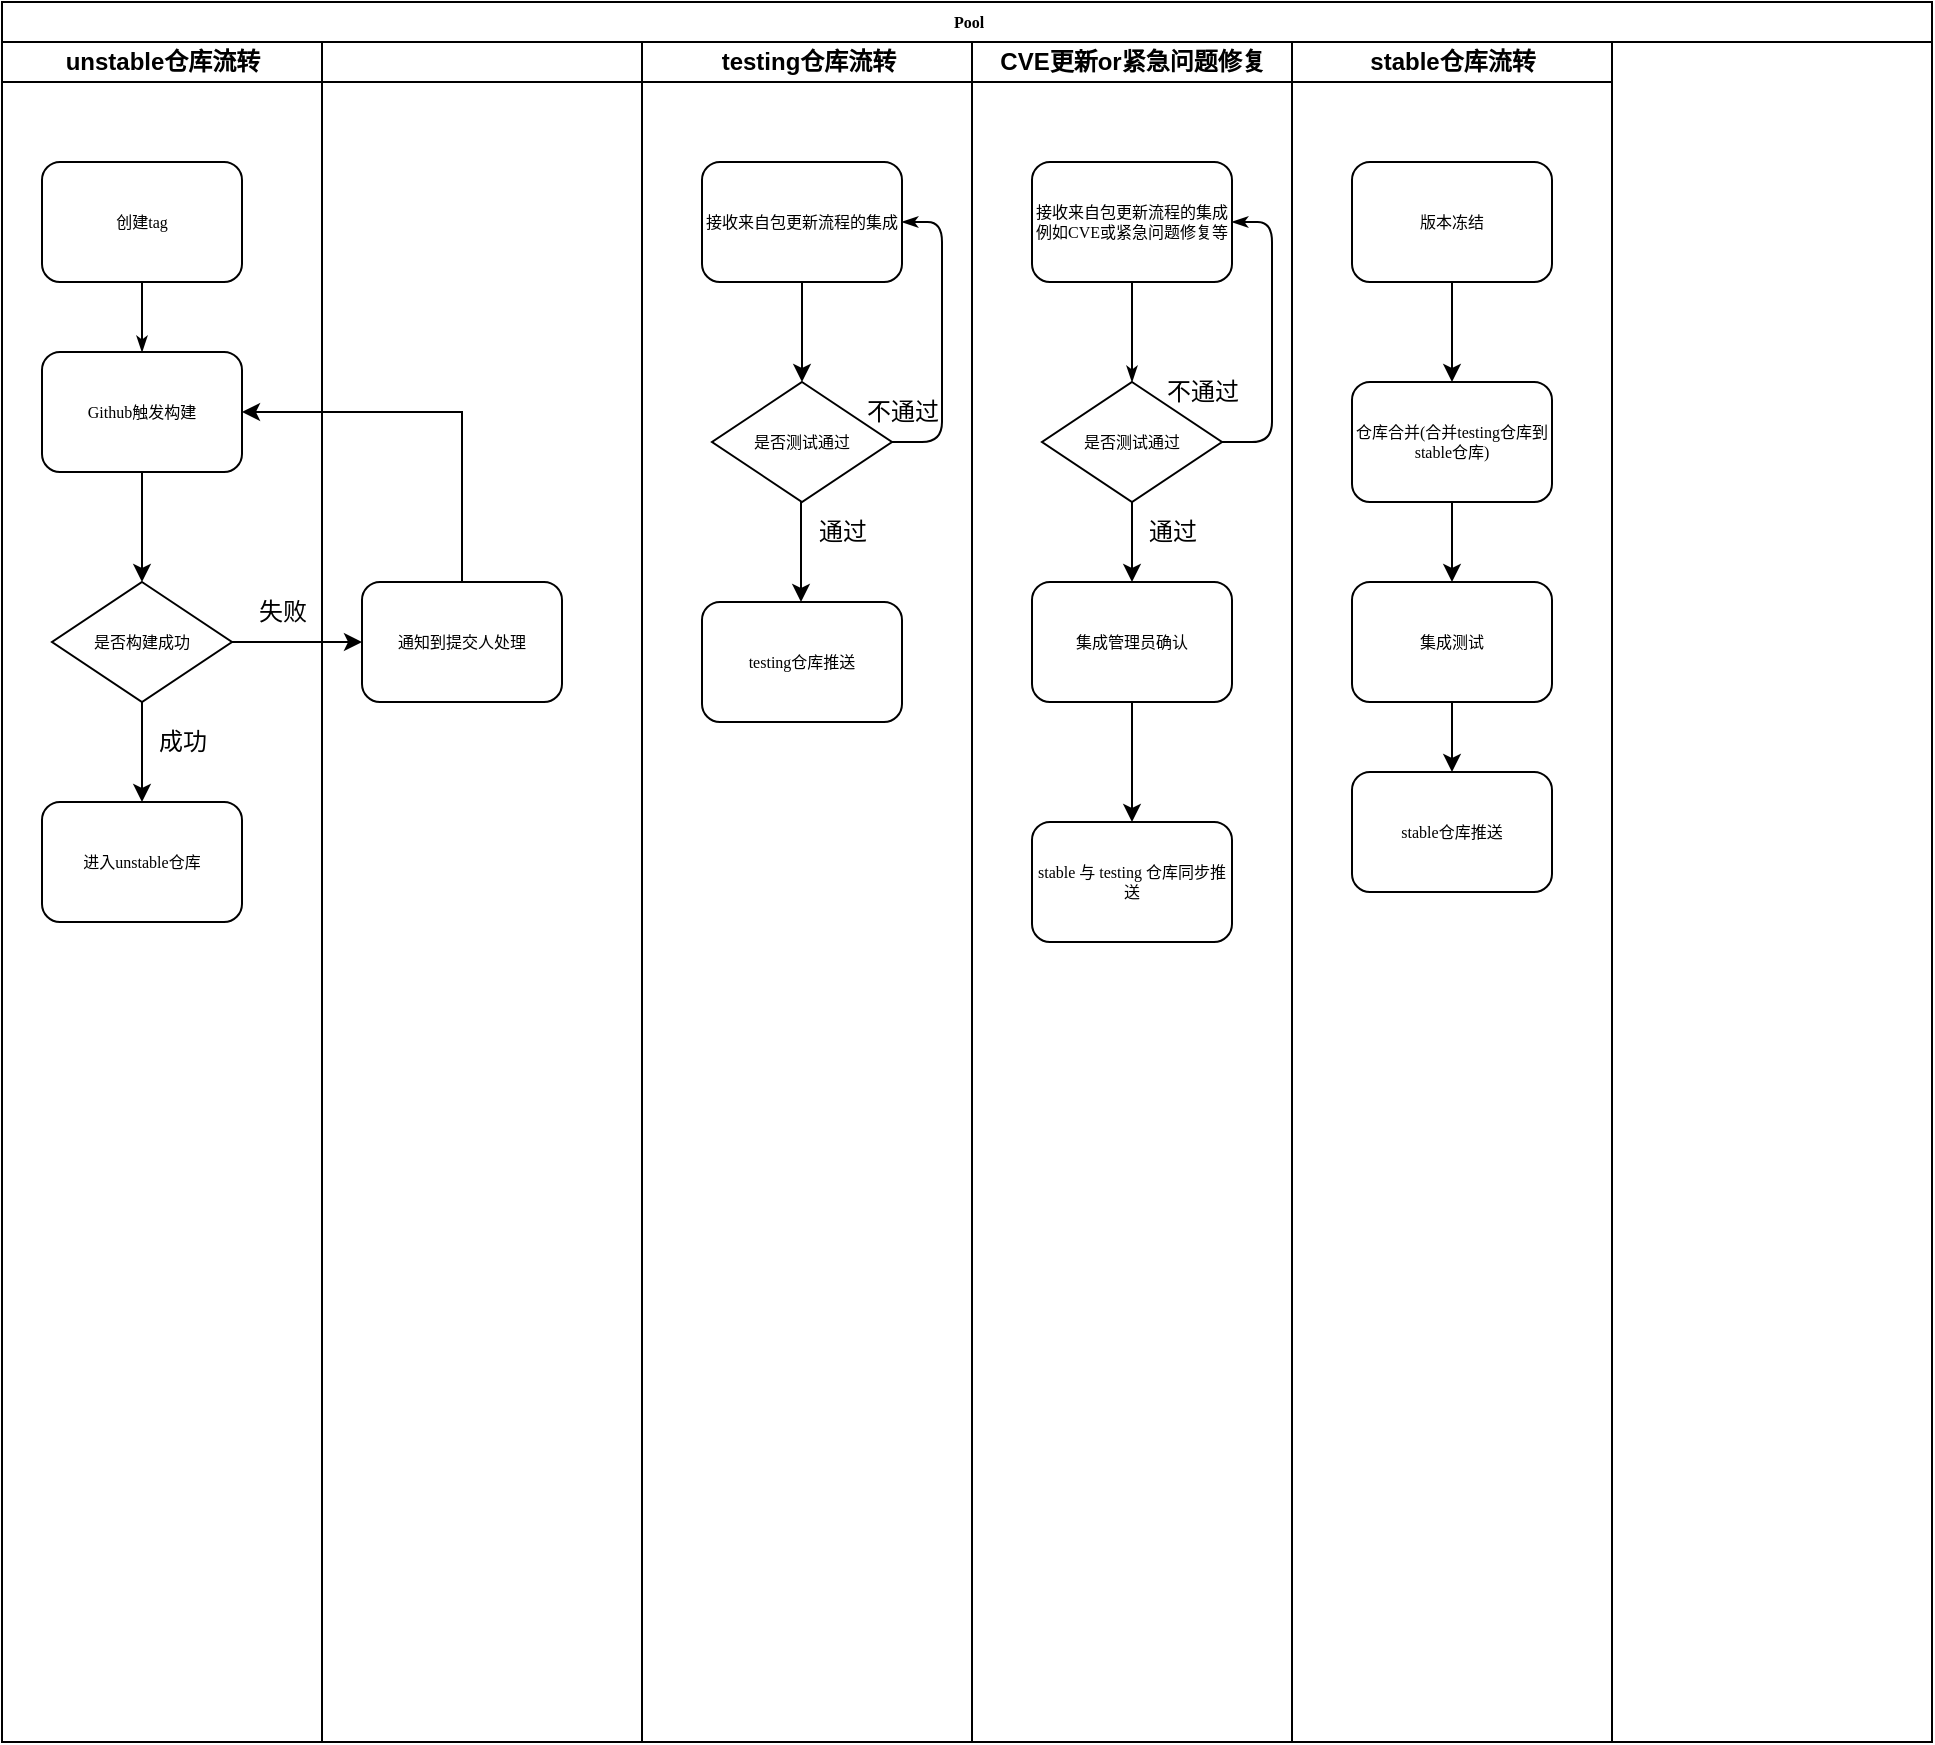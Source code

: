 <mxfile version="20.2.3" type="github">
  <diagram name="Page-1" id="74e2e168-ea6b-b213-b513-2b3c1d86103e">
    <mxGraphModel dx="1043" dy="650" grid="1" gridSize="10" guides="1" tooltips="1" connect="1" arrows="1" fold="1" page="1" pageScale="1" pageWidth="1100" pageHeight="850" background="none" math="0" shadow="0">
      <root>
        <mxCell id="0" />
        <mxCell id="1" parent="0" />
        <mxCell id="77e6c97f196da883-1" value="Pool" style="swimlane;html=1;childLayout=stackLayout;startSize=20;rounded=0;shadow=0;labelBackgroundColor=none;strokeWidth=1;fontFamily=Verdana;fontSize=8;align=center;" parent="1" vertex="1">
          <mxGeometry x="70" y="60" width="965" height="870" as="geometry" />
        </mxCell>
        <mxCell id="77e6c97f196da883-2" value="unstable仓库流转" style="swimlane;html=1;startSize=20;" parent="77e6c97f196da883-1" vertex="1">
          <mxGeometry y="20" width="160" height="850" as="geometry" />
        </mxCell>
        <mxCell id="77e6c97f196da883-8" value="创建tag" style="rounded=1;whiteSpace=wrap;html=1;shadow=0;labelBackgroundColor=none;strokeWidth=1;fontFamily=Verdana;fontSize=8;align=center;" parent="77e6c97f196da883-2" vertex="1">
          <mxGeometry x="20" y="60" width="100" height="60" as="geometry" />
        </mxCell>
        <mxCell id="M1ZVlTtLDvWB3Fhf9qkL-1" value="" style="edgeStyle=orthogonalEdgeStyle;rounded=0;orthogonalLoop=1;jettySize=auto;html=1;" edge="1" parent="77e6c97f196da883-2" source="77e6c97f196da883-9">
          <mxGeometry relative="1" as="geometry">
            <mxPoint x="70" y="270" as="targetPoint" />
          </mxGeometry>
        </mxCell>
        <mxCell id="77e6c97f196da883-9" value="Github触发构建" style="rounded=1;whiteSpace=wrap;html=1;shadow=0;labelBackgroundColor=none;strokeWidth=1;fontFamily=Verdana;fontSize=8;align=center;" parent="77e6c97f196da883-2" vertex="1">
          <mxGeometry x="20" y="155" width="100" height="60" as="geometry" />
        </mxCell>
        <mxCell id="77e6c97f196da883-10" value="进入unstable仓库" style="rounded=1;whiteSpace=wrap;html=1;shadow=0;labelBackgroundColor=none;strokeWidth=1;fontFamily=Verdana;fontSize=8;align=center;" parent="77e6c97f196da883-2" vertex="1">
          <mxGeometry x="20" y="380" width="100" height="60" as="geometry" />
        </mxCell>
        <mxCell id="77e6c97f196da883-27" style="edgeStyle=orthogonalEdgeStyle;rounded=1;html=1;labelBackgroundColor=none;startArrow=none;startFill=0;startSize=5;endArrow=classicThin;endFill=1;endSize=5;jettySize=auto;orthogonalLoop=1;strokeWidth=1;fontFamily=Verdana;fontSize=8;exitX=0.5;exitY=1;exitDx=0;exitDy=0;" parent="77e6c97f196da883-2" source="77e6c97f196da883-8" target="77e6c97f196da883-9" edge="1">
          <mxGeometry relative="1" as="geometry">
            <Array as="points">
              <mxPoint x="70" y="130" />
              <mxPoint x="70" y="130" />
            </Array>
            <mxPoint x="240" y="125" as="sourcePoint" />
          </mxGeometry>
        </mxCell>
        <mxCell id="M1ZVlTtLDvWB3Fhf9qkL-7" style="edgeStyle=none;rounded=0;orthogonalLoop=1;jettySize=auto;html=1;exitX=0.5;exitY=1;exitDx=0;exitDy=0;entryX=0.5;entryY=0;entryDx=0;entryDy=0;" edge="1" parent="77e6c97f196da883-2" source="M1ZVlTtLDvWB3Fhf9qkL-3" target="77e6c97f196da883-10">
          <mxGeometry relative="1" as="geometry" />
        </mxCell>
        <mxCell id="M1ZVlTtLDvWB3Fhf9qkL-3" value="是否构建成功" style="rhombus;whiteSpace=wrap;html=1;rounded=0;shadow=0;labelBackgroundColor=none;strokeWidth=1;fontFamily=Verdana;fontSize=8;align=center;" vertex="1" parent="77e6c97f196da883-2">
          <mxGeometry x="25" y="270" width="90" height="60" as="geometry" />
        </mxCell>
        <mxCell id="M1ZVlTtLDvWB3Fhf9qkL-8" value="成功" style="text;html=1;resizable=0;autosize=1;align=center;verticalAlign=middle;points=[];fillColor=none;strokeColor=none;rounded=0;" vertex="1" parent="77e6c97f196da883-2">
          <mxGeometry x="65" y="335" width="50" height="30" as="geometry" />
        </mxCell>
        <mxCell id="M1ZVlTtLDvWB3Fhf9qkL-9" value="失败" style="text;html=1;resizable=0;autosize=1;align=center;verticalAlign=middle;points=[];fillColor=none;strokeColor=none;rounded=0;" vertex="1" parent="77e6c97f196da883-2">
          <mxGeometry x="115" y="270" width="50" height="30" as="geometry" />
        </mxCell>
        <mxCell id="77e6c97f196da883-3" value="" style="swimlane;html=1;startSize=20;" parent="77e6c97f196da883-1" vertex="1">
          <mxGeometry x="160" y="20" width="160" height="850" as="geometry">
            <mxRectangle x="160" y="20" width="50" height="730" as="alternateBounds" />
          </mxGeometry>
        </mxCell>
        <mxCell id="M1ZVlTtLDvWB3Fhf9qkL-6" value="通知到提交人处理" style="rounded=1;whiteSpace=wrap;html=1;shadow=0;labelBackgroundColor=none;strokeWidth=1;fontFamily=Verdana;fontSize=8;align=center;" vertex="1" parent="77e6c97f196da883-3">
          <mxGeometry x="20" y="270" width="100" height="60" as="geometry" />
        </mxCell>
        <mxCell id="77e6c97f196da883-4" value="testing仓库流转" style="swimlane;html=1;startSize=20;" parent="77e6c97f196da883-1" vertex="1">
          <mxGeometry x="320" y="20" width="165" height="850" as="geometry" />
        </mxCell>
        <mxCell id="M1ZVlTtLDvWB3Fhf9qkL-13" style="edgeStyle=none;rounded=0;orthogonalLoop=1;jettySize=auto;html=1;exitX=0.5;exitY=1;exitDx=0;exitDy=0;entryX=0.5;entryY=0;entryDx=0;entryDy=0;" edge="1" parent="77e6c97f196da883-4" source="77e6c97f196da883-12">
          <mxGeometry relative="1" as="geometry">
            <mxPoint x="80" y="170" as="targetPoint" />
          </mxGeometry>
        </mxCell>
        <mxCell id="77e6c97f196da883-12" value="接收来自包更新流程的集成" style="rounded=1;whiteSpace=wrap;html=1;shadow=0;labelBackgroundColor=none;strokeWidth=1;fontFamily=Verdana;fontSize=8;align=center;" parent="77e6c97f196da883-4" vertex="1">
          <mxGeometry x="30" y="60" width="100" height="60" as="geometry" />
        </mxCell>
        <mxCell id="M1ZVlTtLDvWB3Fhf9qkL-15" value="testing仓库推送" style="rounded=1;whiteSpace=wrap;html=1;shadow=0;labelBackgroundColor=none;strokeWidth=1;fontFamily=Verdana;fontSize=8;align=center;" vertex="1" parent="77e6c97f196da883-4">
          <mxGeometry x="30" y="280" width="100" height="60" as="geometry" />
        </mxCell>
        <mxCell id="M1ZVlTtLDvWB3Fhf9qkL-24" style="edgeStyle=none;rounded=0;orthogonalLoop=1;jettySize=auto;html=1;exitX=0.5;exitY=1;exitDx=0;exitDy=0;entryX=0.5;entryY=0;entryDx=0;entryDy=0;" edge="1" parent="77e6c97f196da883-4">
          <mxGeometry relative="1" as="geometry">
            <mxPoint x="79.5" y="230" as="sourcePoint" />
            <mxPoint x="79.5" y="280" as="targetPoint" />
          </mxGeometry>
        </mxCell>
        <mxCell id="M1ZVlTtLDvWB3Fhf9qkL-61" value="是否测试通过" style="rhombus;whiteSpace=wrap;html=1;rounded=0;shadow=0;labelBackgroundColor=none;strokeWidth=1;fontFamily=Verdana;fontSize=8;align=center;" vertex="1" parent="77e6c97f196da883-4">
          <mxGeometry x="35" y="170" width="90" height="60" as="geometry" />
        </mxCell>
        <mxCell id="M1ZVlTtLDvWB3Fhf9qkL-65" style="edgeStyle=orthogonalEdgeStyle;rounded=1;html=1;labelBackgroundColor=none;startArrow=none;startFill=0;startSize=5;endArrow=classicThin;endFill=1;endSize=5;jettySize=auto;orthogonalLoop=1;strokeWidth=1;fontFamily=Verdana;fontSize=8;exitX=1;exitY=0.5;exitDx=0;exitDy=0;entryX=1;entryY=0.5;entryDx=0;entryDy=0;" edge="1" parent="77e6c97f196da883-4" source="M1ZVlTtLDvWB3Fhf9qkL-61" target="77e6c97f196da883-12">
          <mxGeometry relative="1" as="geometry">
            <mxPoint x="-30" y="370" as="sourcePoint" />
            <mxPoint x="40" y="180" as="targetPoint" />
            <Array as="points">
              <mxPoint x="150" y="200" />
              <mxPoint x="150" y="90" />
            </Array>
          </mxGeometry>
        </mxCell>
        <mxCell id="M1ZVlTtLDvWB3Fhf9qkL-66" value="不通过" style="text;html=1;resizable=0;autosize=1;align=center;verticalAlign=middle;points=[];fillColor=none;strokeColor=none;rounded=0;" vertex="1" parent="77e6c97f196da883-4">
          <mxGeometry x="100" y="170" width="60" height="30" as="geometry" />
        </mxCell>
        <mxCell id="M1ZVlTtLDvWB3Fhf9qkL-67" value="通过" style="text;html=1;resizable=0;autosize=1;align=center;verticalAlign=middle;points=[];fillColor=none;strokeColor=none;rounded=0;" vertex="1" parent="77e6c97f196da883-4">
          <mxGeometry x="75" y="230" width="50" height="30" as="geometry" />
        </mxCell>
        <mxCell id="77e6c97f196da883-5" value="CVE更新or紧急问题修复" style="swimlane;html=1;startSize=20;" parent="77e6c97f196da883-1" vertex="1">
          <mxGeometry x="485" y="20" width="160" height="850" as="geometry" />
        </mxCell>
        <mxCell id="77e6c97f196da883-15" value="接收来自包更新流程的集成例如CVE或紧急问题修复等" style="rounded=1;whiteSpace=wrap;html=1;shadow=0;labelBackgroundColor=none;strokeWidth=1;fontFamily=Verdana;fontSize=8;align=center;" parent="77e6c97f196da883-5" vertex="1">
          <mxGeometry x="30" y="60" width="100" height="60" as="geometry" />
        </mxCell>
        <mxCell id="77e6c97f196da883-17" value="stable 与 testing 仓库同步推送" style="rounded=1;whiteSpace=wrap;html=1;shadow=0;labelBackgroundColor=none;strokeWidth=1;fontFamily=Verdana;fontSize=8;align=center;" parent="77e6c97f196da883-5" vertex="1">
          <mxGeometry x="30" y="390" width="100" height="60" as="geometry" />
        </mxCell>
        <mxCell id="77e6c97f196da883-34" style="edgeStyle=orthogonalEdgeStyle;rounded=1;html=1;labelBackgroundColor=none;startArrow=none;startFill=0;startSize=5;endArrow=classicThin;endFill=1;endSize=5;jettySize=auto;orthogonalLoop=1;strokeColor=#000000;strokeWidth=1;fontFamily=Verdana;fontSize=8;fontColor=#000000;" parent="77e6c97f196da883-5" source="77e6c97f196da883-15" edge="1">
          <mxGeometry relative="1" as="geometry">
            <mxPoint x="80" y="170" as="targetPoint" />
          </mxGeometry>
        </mxCell>
        <mxCell id="M1ZVlTtLDvWB3Fhf9qkL-35" style="edgeStyle=none;rounded=0;orthogonalLoop=1;jettySize=auto;html=1;exitX=0.5;exitY=1;exitDx=0;exitDy=0;entryX=0.5;entryY=0;entryDx=0;entryDy=0;" edge="1" parent="77e6c97f196da883-5" target="M1ZVlTtLDvWB3Fhf9qkL-34">
          <mxGeometry relative="1" as="geometry">
            <mxPoint x="80" y="230" as="sourcePoint" />
          </mxGeometry>
        </mxCell>
        <mxCell id="M1ZVlTtLDvWB3Fhf9qkL-37" style="edgeStyle=none;rounded=0;orthogonalLoop=1;jettySize=auto;html=1;exitX=0.5;exitY=1;exitDx=0;exitDy=0;entryX=0.5;entryY=0;entryDx=0;entryDy=0;" edge="1" parent="77e6c97f196da883-5" source="M1ZVlTtLDvWB3Fhf9qkL-34" target="77e6c97f196da883-17">
          <mxGeometry relative="1" as="geometry" />
        </mxCell>
        <mxCell id="M1ZVlTtLDvWB3Fhf9qkL-34" value="集成管理员确认" style="rounded=1;whiteSpace=wrap;html=1;shadow=0;labelBackgroundColor=none;strokeWidth=1;fontFamily=Verdana;fontSize=8;align=center;" vertex="1" parent="77e6c97f196da883-5">
          <mxGeometry x="30" y="270" width="100" height="60" as="geometry" />
        </mxCell>
        <mxCell id="M1ZVlTtLDvWB3Fhf9qkL-68" value="是否测试通过" style="rhombus;whiteSpace=wrap;html=1;rounded=0;shadow=0;labelBackgroundColor=none;strokeWidth=1;fontFamily=Verdana;fontSize=8;align=center;" vertex="1" parent="77e6c97f196da883-5">
          <mxGeometry x="35" y="170" width="90" height="60" as="geometry" />
        </mxCell>
        <mxCell id="M1ZVlTtLDvWB3Fhf9qkL-69" value="不通过" style="text;html=1;resizable=0;autosize=1;align=center;verticalAlign=middle;points=[];fillColor=none;strokeColor=none;rounded=0;" vertex="1" parent="77e6c97f196da883-5">
          <mxGeometry x="85" y="160" width="60" height="30" as="geometry" />
        </mxCell>
        <mxCell id="M1ZVlTtLDvWB3Fhf9qkL-70" style="edgeStyle=orthogonalEdgeStyle;rounded=1;html=1;labelBackgroundColor=none;startArrow=none;startFill=0;startSize=5;endArrow=classicThin;endFill=1;endSize=5;jettySize=auto;orthogonalLoop=1;strokeWidth=1;fontFamily=Verdana;fontSize=8;exitX=1;exitY=0.5;exitDx=0;exitDy=0;entryX=1;entryY=0.5;entryDx=0;entryDy=0;" edge="1" parent="77e6c97f196da883-5">
          <mxGeometry relative="1" as="geometry">
            <mxPoint x="125" y="200" as="sourcePoint" />
            <mxPoint x="130" y="90" as="targetPoint" />
            <Array as="points">
              <mxPoint x="150" y="200" />
              <mxPoint x="150" y="90" />
            </Array>
          </mxGeometry>
        </mxCell>
        <mxCell id="M1ZVlTtLDvWB3Fhf9qkL-71" value="通过" style="text;html=1;resizable=0;autosize=1;align=center;verticalAlign=middle;points=[];fillColor=none;strokeColor=none;rounded=0;" vertex="1" parent="77e6c97f196da883-5">
          <mxGeometry x="75" y="230" width="50" height="30" as="geometry" />
        </mxCell>
        <mxCell id="M1ZVlTtLDvWB3Fhf9qkL-10" style="edgeStyle=none;rounded=0;orthogonalLoop=1;jettySize=auto;html=1;exitX=1;exitY=0.5;exitDx=0;exitDy=0;entryX=0;entryY=0.5;entryDx=0;entryDy=0;" edge="1" parent="77e6c97f196da883-1" source="M1ZVlTtLDvWB3Fhf9qkL-3" target="M1ZVlTtLDvWB3Fhf9qkL-6">
          <mxGeometry relative="1" as="geometry" />
        </mxCell>
        <mxCell id="M1ZVlTtLDvWB3Fhf9qkL-50" style="edgeStyle=orthogonalEdgeStyle;rounded=0;orthogonalLoop=1;jettySize=auto;html=1;exitX=0.5;exitY=0;exitDx=0;exitDy=0;entryX=1;entryY=0.5;entryDx=0;entryDy=0;" edge="1" parent="77e6c97f196da883-1" source="M1ZVlTtLDvWB3Fhf9qkL-6" target="77e6c97f196da883-9">
          <mxGeometry relative="1" as="geometry" />
        </mxCell>
        <mxCell id="77e6c97f196da883-6" value="stable仓库流转" style="swimlane;html=1;startSize=20;" parent="77e6c97f196da883-1" vertex="1">
          <mxGeometry x="645" y="20" width="160" height="850" as="geometry" />
        </mxCell>
        <mxCell id="M1ZVlTtLDvWB3Fhf9qkL-42" style="edgeStyle=none;rounded=0;orthogonalLoop=1;jettySize=auto;html=1;exitX=0.5;exitY=1;exitDx=0;exitDy=0;entryX=0.5;entryY=0;entryDx=0;entryDy=0;" edge="1" parent="77e6c97f196da883-6" source="M1ZVlTtLDvWB3Fhf9qkL-38" target="M1ZVlTtLDvWB3Fhf9qkL-39">
          <mxGeometry relative="1" as="geometry" />
        </mxCell>
        <mxCell id="M1ZVlTtLDvWB3Fhf9qkL-38" value="版本冻结" style="rounded=1;whiteSpace=wrap;html=1;shadow=0;labelBackgroundColor=none;strokeWidth=1;fontFamily=Verdana;fontSize=8;align=center;" vertex="1" parent="77e6c97f196da883-6">
          <mxGeometry x="30" y="60" width="100" height="60" as="geometry" />
        </mxCell>
        <mxCell id="M1ZVlTtLDvWB3Fhf9qkL-43" style="edgeStyle=none;rounded=0;orthogonalLoop=1;jettySize=auto;html=1;exitX=0.5;exitY=1;exitDx=0;exitDy=0;entryX=0.5;entryY=0;entryDx=0;entryDy=0;" edge="1" parent="77e6c97f196da883-6" source="M1ZVlTtLDvWB3Fhf9qkL-39" target="M1ZVlTtLDvWB3Fhf9qkL-40">
          <mxGeometry relative="1" as="geometry" />
        </mxCell>
        <mxCell id="M1ZVlTtLDvWB3Fhf9qkL-39" value="仓库合并(合并testing仓库到stable仓库)" style="rounded=1;whiteSpace=wrap;html=1;shadow=0;labelBackgroundColor=none;strokeWidth=1;fontFamily=Verdana;fontSize=8;align=center;" vertex="1" parent="77e6c97f196da883-6">
          <mxGeometry x="30" y="170" width="100" height="60" as="geometry" />
        </mxCell>
        <mxCell id="M1ZVlTtLDvWB3Fhf9qkL-45" style="edgeStyle=none;rounded=0;orthogonalLoop=1;jettySize=auto;html=1;exitX=0.5;exitY=1;exitDx=0;exitDy=0;entryX=0.5;entryY=0;entryDx=0;entryDy=0;" edge="1" parent="77e6c97f196da883-6" source="M1ZVlTtLDvWB3Fhf9qkL-40" target="M1ZVlTtLDvWB3Fhf9qkL-44">
          <mxGeometry relative="1" as="geometry" />
        </mxCell>
        <mxCell id="M1ZVlTtLDvWB3Fhf9qkL-40" value="集成测试" style="rounded=1;whiteSpace=wrap;html=1;shadow=0;labelBackgroundColor=none;strokeWidth=1;fontFamily=Verdana;fontSize=8;align=center;" vertex="1" parent="77e6c97f196da883-6">
          <mxGeometry x="30" y="270" width="100" height="60" as="geometry" />
        </mxCell>
        <mxCell id="M1ZVlTtLDvWB3Fhf9qkL-44" value="stable仓库推送" style="rounded=1;whiteSpace=wrap;html=1;shadow=0;labelBackgroundColor=none;strokeWidth=1;fontFamily=Verdana;fontSize=8;align=center;" vertex="1" parent="77e6c97f196da883-6">
          <mxGeometry x="30" y="365" width="100" height="60" as="geometry" />
        </mxCell>
      </root>
    </mxGraphModel>
  </diagram>
</mxfile>
